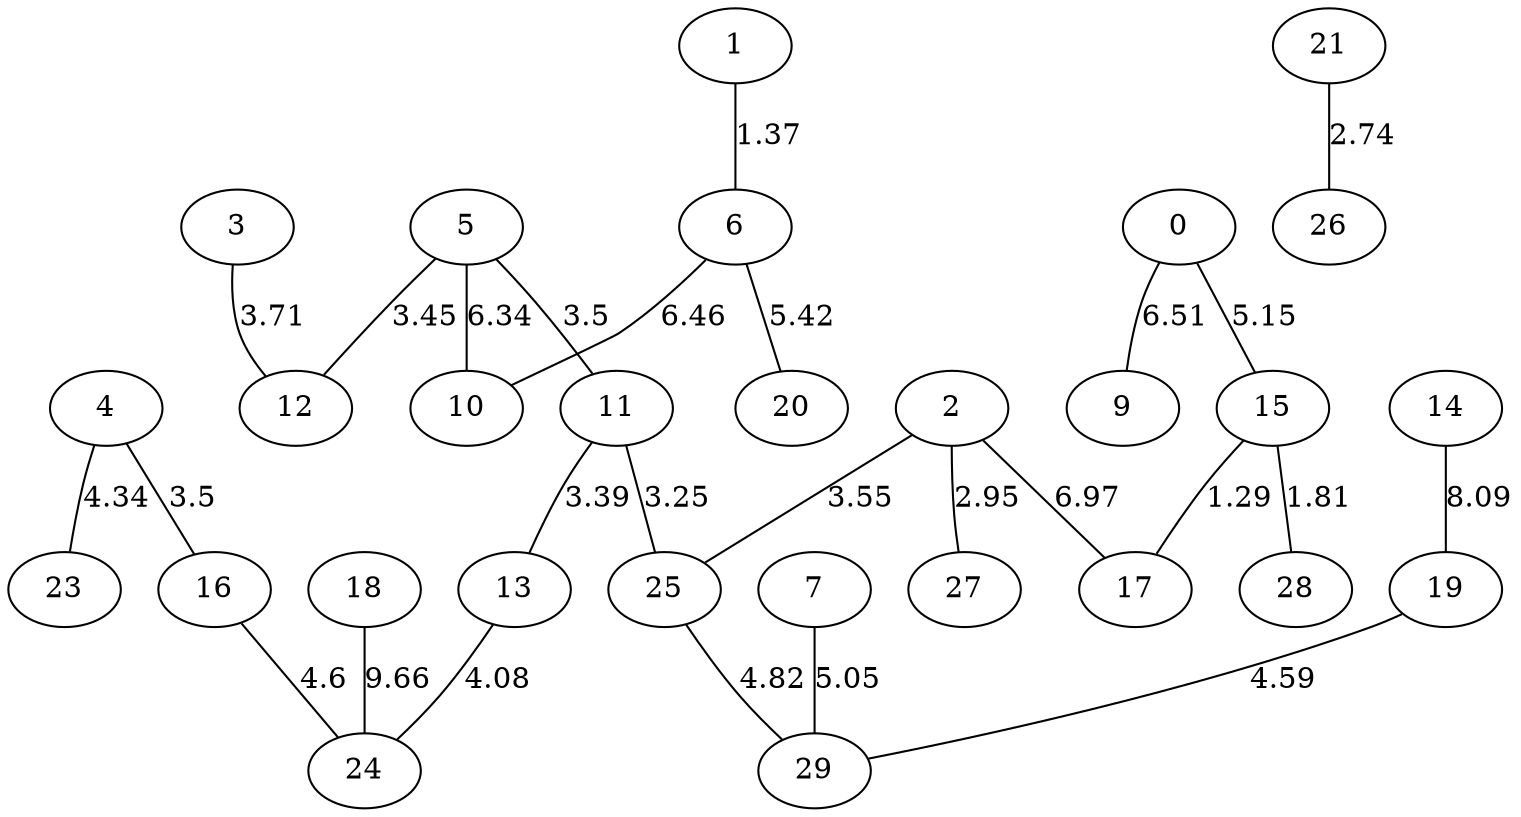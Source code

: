 graph G{
"19";
"10";
"11";
"7";
"17";
"1";
"29";
"5";
"26";
"9";
"12";
"13";
"2";
"23";
"6";
"21";
"15";
"16";
"20";
"18";
"3";
"0";
"24";
"25";
"28";
"27";
"4";
"14";
"15"--"17"[label="1.29"];
"1"--"6"[label="1.37"];
"15"--"28"[label="1.81"];
"21"--"26"[label="2.74"];
"2"--"27"[label="2.95"];
"11"--"25"[label="3.25"];
"11"--"13"[label="3.39"];
"5"--"12"[label="3.45"];
"4"--"16"[label="3.5"];
"5"--"11"[label="3.5"];
"2"--"25"[label="3.55"];
"3"--"12"[label="3.71"];
"13"--"24"[label="4.08"];
"4"--"23"[label="4.34"];
"19"--"29"[label="4.59"];
"16"--"24"[label="4.6"];
"25"--"29"[label="4.82"];
"7"--"29"[label="5.05"];
"0"--"15"[label="5.15"];
"6"--"20"[label="5.42"];
"5"--"10"[label="6.34"];
"6"--"10"[label="6.46"];
"0"--"9"[label="6.51"];
"2"--"17"[label="6.97"];
"14"--"19"[label="8.09"];
"18"--"24"[label="9.66"];
}
